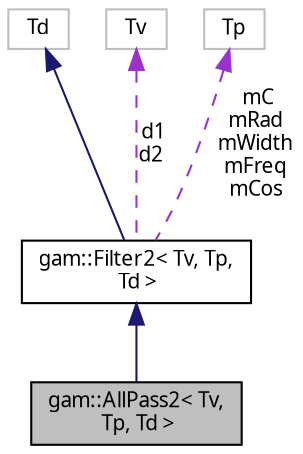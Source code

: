 digraph "gam::AllPass2&lt; Tv, Tp, Td &gt;"
{
 // LATEX_PDF_SIZE
  bgcolor="transparent";
  edge [fontname="FreeSans.ttf",fontsize="10",labelfontname="FreeSans.ttf",labelfontsize="10"];
  node [fontname="FreeSans.ttf",fontsize="10",shape=record];
  Node1 [label="gam::AllPass2\< Tv,\l Tp, Td \>",height=0.2,width=0.4,color="black", fillcolor="grey75", style="filled", fontcolor="black",tooltip="Second-order all-pass filter."];
  Node2 -> Node1 [dir="back",color="midnightblue",fontsize="10",style="solid",fontname="FreeSans.ttf"];
  Node2 [label="gam::Filter2\< Tv, Tp,\l Td \>",height=0.2,width=0.4,color="black",URL="$classgam_1_1_filter2.html",tooltip="Abstract base class for 2-pole or 2-zero filter."];
  Node3 -> Node2 [dir="back",color="midnightblue",fontsize="10",style="solid",fontname="FreeSans.ttf"];
  Node3 [label="Td",height=0.2,width=0.4,color="grey75",tooltip=" "];
  Node4 -> Node2 [dir="back",color="darkorchid3",fontsize="10",style="dashed",label=" d1\nd2" ,fontname="FreeSans.ttf"];
  Node4 [label="Tv",height=0.2,width=0.4,color="grey75",tooltip=" "];
  Node5 -> Node2 [dir="back",color="darkorchid3",fontsize="10",style="dashed",label=" mC\nmRad\nmWidth\nmFreq\nmCos" ,fontname="FreeSans.ttf"];
  Node5 [label="Tp",height=0.2,width=0.4,color="grey75",tooltip=" "];
}

